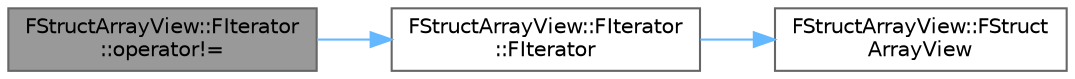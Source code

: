 digraph "FStructArrayView::FIterator::operator!="
{
 // INTERACTIVE_SVG=YES
 // LATEX_PDF_SIZE
  bgcolor="transparent";
  edge [fontname=Helvetica,fontsize=10,labelfontname=Helvetica,labelfontsize=10];
  node [fontname=Helvetica,fontsize=10,shape=box,height=0.2,width=0.4];
  rankdir="LR";
  Node1 [id="Node000001",label="FStructArrayView::FIterator\l::operator!=",height=0.2,width=0.4,color="gray40", fillcolor="grey60", style="filled", fontcolor="black",tooltip=" "];
  Node1 -> Node2 [id="edge1_Node000001_Node000002",color="steelblue1",style="solid",tooltip=" "];
  Node2 [id="Node000002",label="FStructArrayView::FIterator\l::FIterator",height=0.2,width=0.4,color="grey40", fillcolor="white", style="filled",URL="$d5/da9/structFStructArrayView_1_1FIterator.html#a3fc2d5b693f979145b8d161148dbc0f4",tooltip=" "];
  Node2 -> Node3 [id="edge2_Node000002_Node000003",color="steelblue1",style="solid",tooltip=" "];
  Node3 [id="Node000003",label="FStructArrayView::FStruct\lArrayView",height=0.2,width=0.4,color="grey40", fillcolor="white", style="filled",URL="$d8/dda/structFStructArrayView.html#a01c9b63eee2ac7b139fa941c894b772c",tooltip=" "];
}
